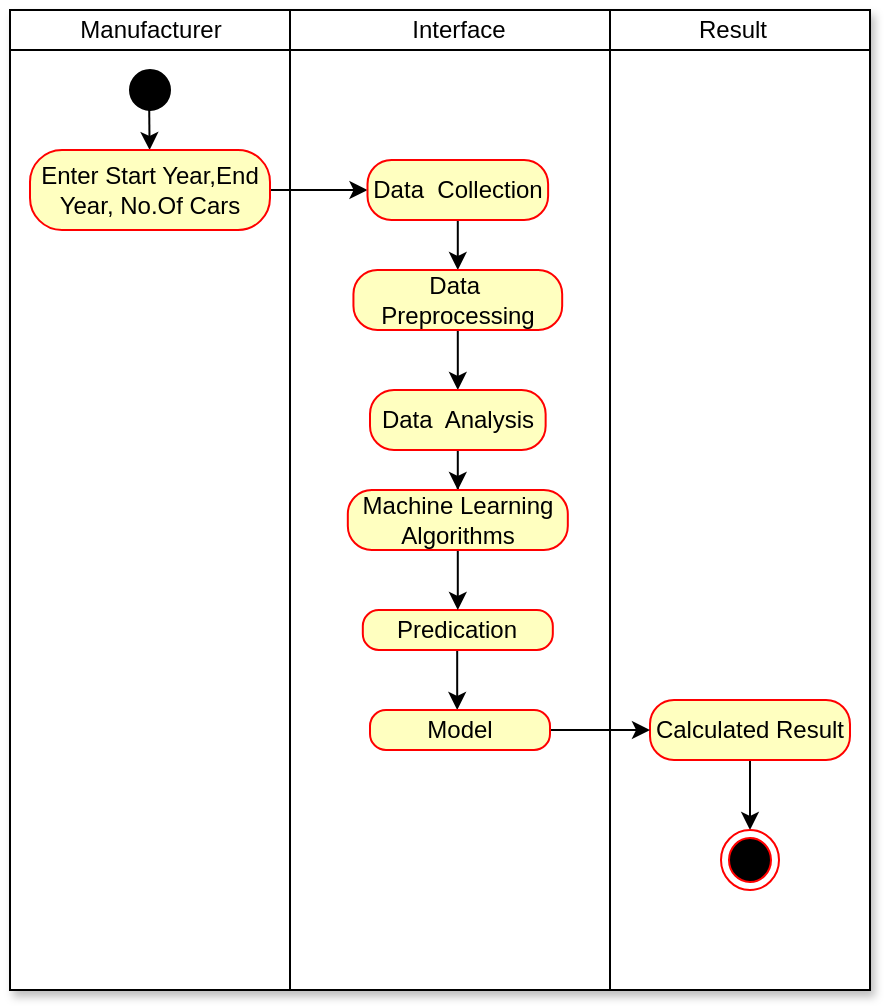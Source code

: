 <mxfile version="17.5.1" type="github">
  <diagram id="HQLMvgeJEX95FwYb_6-J" name="Page-1">
    <mxGraphModel dx="1217" dy="521" grid="1" gridSize="10" guides="1" tooltips="1" connect="1" arrows="1" fold="1" page="1" pageScale="1" pageWidth="827" pageHeight="1169" math="0" shadow="0">
      <root>
        <mxCell id="0" />
        <mxCell id="1" parent="0" />
        <mxCell id="yd4YkLDA-Fa7DHEL_bc_-25" value="" style="shape=internalStorage;whiteSpace=wrap;html=1;backgroundOutline=1;dx=140;dy=20;shadow=1;" parent="1" vertex="1">
          <mxGeometry x="210" y="110" width="430" height="490" as="geometry" />
        </mxCell>
        <mxCell id="yd4YkLDA-Fa7DHEL_bc_-29" value="" style="endArrow=none;html=1;rounded=0;" parent="1" edge="1">
          <mxGeometry width="50" height="50" relative="1" as="geometry">
            <mxPoint x="510" y="280" as="sourcePoint" />
            <mxPoint x="510" y="110" as="targetPoint" />
            <Array as="points">
              <mxPoint x="510" y="600" />
              <mxPoint x="510" y="160" />
            </Array>
          </mxGeometry>
        </mxCell>
        <mxCell id="yd4YkLDA-Fa7DHEL_bc_-36" value="&lt;font style=&quot;font-size: 12px&quot;&gt;Manufacturer&lt;/font&gt;" style="text;html=1;resizable=0;autosize=1;align=center;verticalAlign=middle;points=[];fillColor=none;strokeColor=none;rounded=0;shadow=0;fontSize=9;" parent="1" vertex="1">
          <mxGeometry x="235" y="110" width="90" height="20" as="geometry" />
        </mxCell>
        <mxCell id="yd4YkLDA-Fa7DHEL_bc_-37" value="&lt;font style=&quot;font-size: 12px&quot;&gt;Interface&lt;/font&gt;" style="text;html=1;resizable=0;autosize=1;align=center;verticalAlign=middle;points=[];fillColor=none;strokeColor=none;rounded=0;shadow=0;fontSize=9;" parent="1" vertex="1">
          <mxGeometry x="403.91" y="110" width="60" height="20" as="geometry" />
        </mxCell>
        <mxCell id="yd4YkLDA-Fa7DHEL_bc_-38" value="&lt;span style=&quot;font-size: 12px&quot;&gt;Result&lt;/span&gt;" style="text;html=1;resizable=0;autosize=1;align=center;verticalAlign=middle;points=[];fillColor=none;strokeColor=none;rounded=0;shadow=0;fontSize=9;" parent="1" vertex="1">
          <mxGeometry x="545.5" y="110" width="50" height="20" as="geometry" />
        </mxCell>
        <mxCell id="yd4YkLDA-Fa7DHEL_bc_-39" value="" style="ellipse;whiteSpace=wrap;html=1;aspect=fixed;shadow=0;fontSize=9;fillColor=#000000;" parent="1" vertex="1">
          <mxGeometry x="270" y="140" width="20" height="20" as="geometry" />
        </mxCell>
        <mxCell id="yd4YkLDA-Fa7DHEL_bc_-41" value="" style="endArrow=classic;html=1;rounded=0;fontSize=9;" parent="1" edge="1">
          <mxGeometry width="50" height="50" relative="1" as="geometry">
            <mxPoint x="279.6" y="160" as="sourcePoint" />
            <mxPoint x="279.81" y="180" as="targetPoint" />
          </mxGeometry>
        </mxCell>
        <mxCell id="yd4YkLDA-Fa7DHEL_bc_-47" value="" style="edgeStyle=orthogonalEdgeStyle;rounded=0;orthogonalLoop=1;jettySize=auto;html=1;fontSize=9;" parent="1" edge="1">
          <mxGeometry relative="1" as="geometry">
            <mxPoint x="290" y="190" as="sourcePoint" />
            <mxPoint x="333.75" y="190" as="targetPoint" />
            <Array as="points">
              <mxPoint x="300" y="190" />
              <mxPoint x="300" y="190" />
            </Array>
          </mxGeometry>
        </mxCell>
        <mxCell id="yd4YkLDA-Fa7DHEL_bc_-53" value="" style="edgeStyle=orthogonalEdgeStyle;rounded=0;orthogonalLoop=1;jettySize=auto;html=1;fontSize=9;entryX=0.5;entryY=0;entryDx=0;entryDy=0;" parent="1" edge="1" target="yd4YkLDA-Fa7DHEL_bc_-81">
          <mxGeometry relative="1" as="geometry">
            <mxPoint x="427.25" y="215" as="sourcePoint" />
            <mxPoint x="427.102" y="235.0" as="targetPoint" />
            <Array as="points" />
          </mxGeometry>
        </mxCell>
        <mxCell id="yd4YkLDA-Fa7DHEL_bc_-55" value="" style="edgeStyle=orthogonalEdgeStyle;rounded=0;orthogonalLoop=1;jettySize=auto;html=1;fontSize=9;entryX=0.5;entryY=0;entryDx=0;entryDy=0;" parent="1" edge="1" target="yd4YkLDA-Fa7DHEL_bc_-82">
          <mxGeometry relative="1" as="geometry">
            <mxPoint x="437.312" y="270.0" as="sourcePoint" />
            <mxPoint x="438.263" y="290.0" as="targetPoint" />
          </mxGeometry>
        </mxCell>
        <mxCell id="yd4YkLDA-Fa7DHEL_bc_-65" value="" style="edgeStyle=orthogonalEdgeStyle;rounded=0;orthogonalLoop=1;jettySize=auto;html=1;fontSize=9;" parent="1" edge="1">
          <mxGeometry relative="1" as="geometry">
            <mxPoint x="433.596" y="430" as="sourcePoint" />
            <mxPoint x="433.609" y="460" as="targetPoint" />
            <Array as="points">
              <mxPoint x="433.35" y="450" />
              <mxPoint x="433.35" y="450" />
            </Array>
          </mxGeometry>
        </mxCell>
        <mxCell id="ELYNNh-0AKFZe2khuu-4-18" style="edgeStyle=orthogonalEdgeStyle;rounded=0;orthogonalLoop=1;jettySize=auto;html=1;fontSize=12;" edge="1" parent="1" source="yd4YkLDA-Fa7DHEL_bc_-75" target="yd4YkLDA-Fa7DHEL_bc_-79">
          <mxGeometry relative="1" as="geometry" />
        </mxCell>
        <mxCell id="yd4YkLDA-Fa7DHEL_bc_-75" value="&lt;font style=&quot;font-size: 12px&quot;&gt;Enter Start Year,End Year, No.Of Cars&lt;/font&gt;" style="rounded=1;whiteSpace=wrap;html=1;arcSize=40;fontColor=#000000;fillColor=#ffffc0;strokeColor=#ff0000;shadow=0;fontSize=6;" parent="1" vertex="1">
          <mxGeometry x="220" y="180" width="120" height="40" as="geometry" />
        </mxCell>
        <mxCell id="yd4YkLDA-Fa7DHEL_bc_-79" value="&lt;font style=&quot;font-size: 12px&quot;&gt;Data&amp;nbsp; Collection&lt;/font&gt;" style="rounded=1;whiteSpace=wrap;html=1;arcSize=40;fontColor=#000000;fillColor=#ffffc0;strokeColor=#ff0000;shadow=0;fontSize=6;" parent="1" vertex="1">
          <mxGeometry x="388.75" y="185" width="90.31" height="30" as="geometry" />
        </mxCell>
        <mxCell id="yd4YkLDA-Fa7DHEL_bc_-80" value="&lt;font style=&quot;font-size: 12px&quot;&gt;Predication&lt;/font&gt;" style="rounded=1;whiteSpace=wrap;html=1;arcSize=40;fontColor=#000000;fillColor=#ffffc0;strokeColor=#ff0000;shadow=0;fontSize=6;" parent="1" vertex="1">
          <mxGeometry x="386.41" y="410" width="95" height="20" as="geometry" />
        </mxCell>
        <mxCell id="yd4YkLDA-Fa7DHEL_bc_-81" value="&lt;font style=&quot;font-size: 12px&quot;&gt;Data&amp;nbsp; Preprocessing&lt;/font&gt;" style="rounded=1;whiteSpace=wrap;html=1;arcSize=40;fontColor=#000000;fillColor=#ffffc0;strokeColor=#ff0000;shadow=0;fontSize=6;" parent="1" vertex="1">
          <mxGeometry x="381.72" y="240" width="104.37" height="30" as="geometry" />
        </mxCell>
        <mxCell id="ELYNNh-0AKFZe2khuu-4-11" value="" style="edgeStyle=orthogonalEdgeStyle;rounded=0;orthogonalLoop=1;jettySize=auto;html=1;fontSize=12;" edge="1" parent="1" source="yd4YkLDA-Fa7DHEL_bc_-82" target="yd4YkLDA-Fa7DHEL_bc_-83">
          <mxGeometry relative="1" as="geometry" />
        </mxCell>
        <mxCell id="yd4YkLDA-Fa7DHEL_bc_-82" value="&lt;font style=&quot;font-size: 12px&quot;&gt;Data&amp;nbsp; Analysis&lt;/font&gt;" style="rounded=1;whiteSpace=wrap;html=1;arcSize=40;fontColor=#000000;fillColor=#ffffc0;strokeColor=#ff0000;shadow=0;fontSize=6;" parent="1" vertex="1">
          <mxGeometry x="390" y="300" width="87.82" height="30" as="geometry" />
        </mxCell>
        <mxCell id="ELYNNh-0AKFZe2khuu-4-15" style="edgeStyle=orthogonalEdgeStyle;rounded=0;orthogonalLoop=1;jettySize=auto;html=1;fontSize=12;" edge="1" parent="1" source="yd4YkLDA-Fa7DHEL_bc_-83" target="yd4YkLDA-Fa7DHEL_bc_-80">
          <mxGeometry relative="1" as="geometry" />
        </mxCell>
        <mxCell id="yd4YkLDA-Fa7DHEL_bc_-83" value="&lt;font style=&quot;font-size: 12px&quot;&gt;Machine Learning Algorithms&lt;/font&gt;" style="rounded=1;whiteSpace=wrap;html=1;arcSize=40;fontColor=#000000;fillColor=#ffffc0;strokeColor=#ff0000;shadow=0;fontSize=6;" parent="1" vertex="1">
          <mxGeometry x="378.91" y="350" width="110" height="30" as="geometry" />
        </mxCell>
        <mxCell id="ELYNNh-0AKFZe2khuu-4-17" style="edgeStyle=orthogonalEdgeStyle;rounded=0;orthogonalLoop=1;jettySize=auto;html=1;entryX=0.5;entryY=0;entryDx=0;entryDy=0;fontSize=12;" edge="1" parent="1" source="yd4YkLDA-Fa7DHEL_bc_-86" target="yd4YkLDA-Fa7DHEL_bc_-87">
          <mxGeometry relative="1" as="geometry" />
        </mxCell>
        <mxCell id="yd4YkLDA-Fa7DHEL_bc_-86" value="&lt;font style=&quot;font-size: 12px&quot;&gt;Calculated Result&lt;/font&gt;" style="rounded=1;whiteSpace=wrap;html=1;arcSize=40;fontColor=#000000;fillColor=#ffffc0;strokeColor=#ff0000;shadow=0;fontSize=6;" parent="1" vertex="1">
          <mxGeometry x="530" y="455" width="100" height="30" as="geometry" />
        </mxCell>
        <mxCell id="yd4YkLDA-Fa7DHEL_bc_-87" value="" style="ellipse;html=1;shape=endState;fillColor=#000000;strokeColor=#ff0000;shadow=0;fontSize=6;" parent="1" vertex="1">
          <mxGeometry x="565.5" y="520" width="29" height="30" as="geometry" />
        </mxCell>
        <mxCell id="ELYNNh-0AKFZe2khuu-4-16" style="edgeStyle=orthogonalEdgeStyle;rounded=0;orthogonalLoop=1;jettySize=auto;html=1;fontSize=12;" edge="1" parent="1" source="yd4YkLDA-Fa7DHEL_bc_-85" target="yd4YkLDA-Fa7DHEL_bc_-86">
          <mxGeometry relative="1" as="geometry" />
        </mxCell>
        <mxCell id="yd4YkLDA-Fa7DHEL_bc_-85" value="&lt;font style=&quot;font-size: 12px&quot;&gt;Model&lt;/font&gt;" style="rounded=1;whiteSpace=wrap;html=1;arcSize=40;fontColor=#000000;fillColor=#ffffc0;strokeColor=#ff0000;shadow=0;fontSize=6;" parent="1" vertex="1">
          <mxGeometry x="390" y="460" width="90" height="20" as="geometry" />
        </mxCell>
      </root>
    </mxGraphModel>
  </diagram>
</mxfile>
